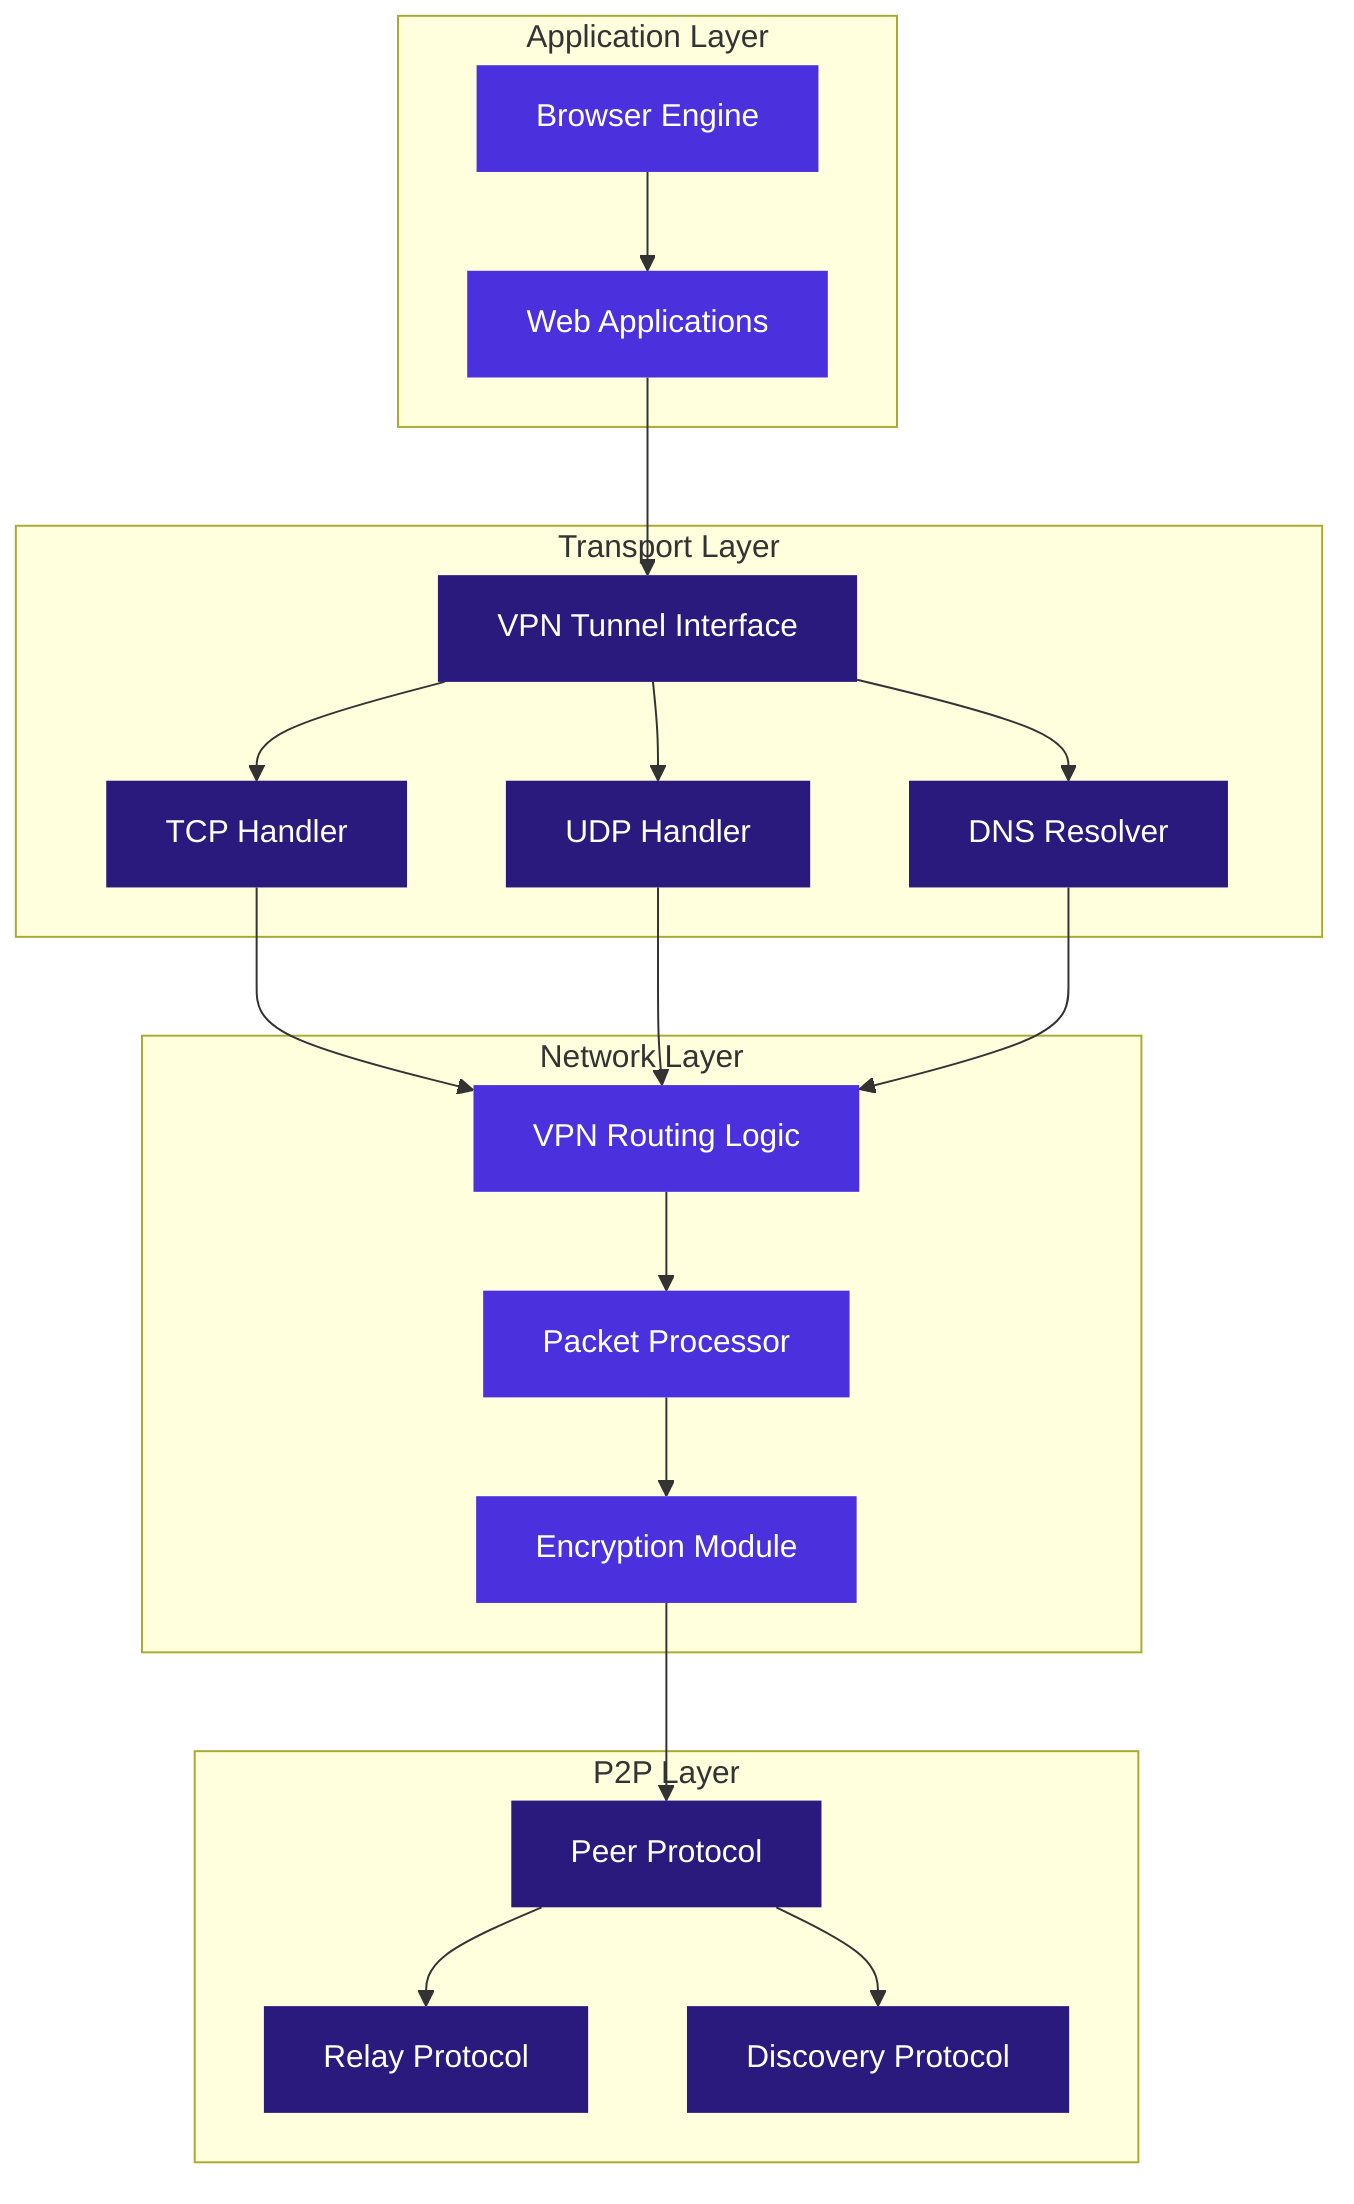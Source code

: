 graph TD
    classDef appLayer fill:#4b31dd,color:white,stroke-width:0px
    classDef transLayer fill:#2a1a7e,color:white,stroke-width:0px
    classDef netLayer fill:#4b31dd,color:white,stroke-width:0px
    classDef p2pLayer fill:#2a1a7e,color:white,stroke-width:0px
    
    subgraph "Application Layer"
        BrowserEngine[Browser Engine]:::appLayer
        WebApps[Web Applications]:::appLayer
    end
    
    subgraph "Transport Layer"
        VPNTunnel[VPN Tunnel Interface]:::transLayer
        TCPHandler[TCP Handler]:::transLayer
        UDPHandler[UDP Handler]:::transLayer
        DNSResolver[DNS Resolver]:::transLayer
    end
    
    subgraph "Network Layer"
        VPNRouting[VPN Routing Logic]:::netLayer
        PacketProcessor[Packet Processor]:::netLayer
        EncryptionModule[Encryption Module]:::netLayer
    end
    
    subgraph "P2P Layer"
        PeerProtocol[Peer Protocol]:::p2pLayer
        RelayProtocol[Relay Protocol]:::p2pLayer
        DiscoveryProtocol[Discovery Protocol]:::p2pLayer
    end
    
    BrowserEngine --> WebApps
    WebApps --> VPNTunnel
    VPNTunnel --> TCPHandler
    VPNTunnel --> UDPHandler
    VPNTunnel --> DNSResolver
    
    TCPHandler --> VPNRouting
    UDPHandler --> VPNRouting
    DNSResolver --> VPNRouting
    
    VPNRouting --> PacketProcessor
    PacketProcessor --> EncryptionModule
    
    EncryptionModule --> PeerProtocol
    PeerProtocol --> RelayProtocol
    PeerProtocol --> DiscoveryProtocol